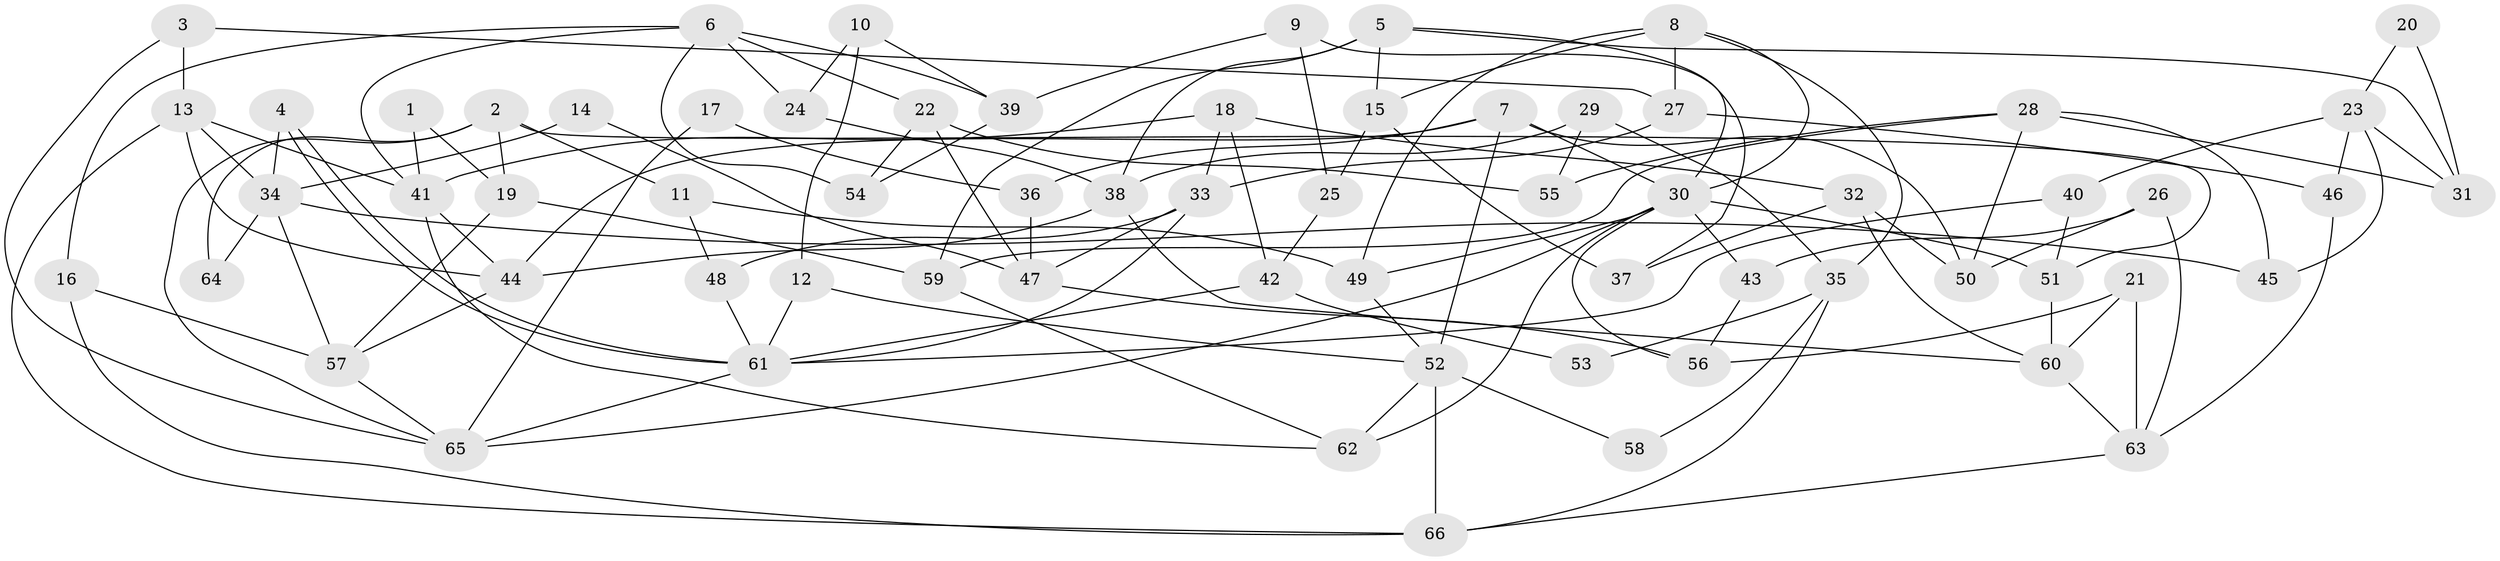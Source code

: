 // Generated by graph-tools (version 1.1) at 2025/15/03/09/25 04:15:04]
// undirected, 66 vertices, 132 edges
graph export_dot {
graph [start="1"]
  node [color=gray90,style=filled];
  1;
  2;
  3;
  4;
  5;
  6;
  7;
  8;
  9;
  10;
  11;
  12;
  13;
  14;
  15;
  16;
  17;
  18;
  19;
  20;
  21;
  22;
  23;
  24;
  25;
  26;
  27;
  28;
  29;
  30;
  31;
  32;
  33;
  34;
  35;
  36;
  37;
  38;
  39;
  40;
  41;
  42;
  43;
  44;
  45;
  46;
  47;
  48;
  49;
  50;
  51;
  52;
  53;
  54;
  55;
  56;
  57;
  58;
  59;
  60;
  61;
  62;
  63;
  64;
  65;
  66;
  1 -- 19;
  1 -- 41;
  2 -- 19;
  2 -- 65;
  2 -- 11;
  2 -- 51;
  2 -- 64;
  3 -- 27;
  3 -- 13;
  3 -- 65;
  4 -- 61;
  4 -- 61;
  4 -- 34;
  5 -- 30;
  5 -- 38;
  5 -- 15;
  5 -- 31;
  5 -- 59;
  6 -- 54;
  6 -- 39;
  6 -- 16;
  6 -- 22;
  6 -- 24;
  6 -- 41;
  7 -- 52;
  7 -- 44;
  7 -- 30;
  7 -- 36;
  7 -- 50;
  8 -- 27;
  8 -- 30;
  8 -- 15;
  8 -- 35;
  8 -- 49;
  9 -- 37;
  9 -- 25;
  9 -- 39;
  10 -- 24;
  10 -- 12;
  10 -- 39;
  11 -- 49;
  11 -- 48;
  12 -- 52;
  12 -- 61;
  13 -- 41;
  13 -- 44;
  13 -- 34;
  13 -- 66;
  14 -- 47;
  14 -- 34;
  15 -- 25;
  15 -- 37;
  16 -- 66;
  16 -- 57;
  17 -- 65;
  17 -- 36;
  18 -- 32;
  18 -- 33;
  18 -- 41;
  18 -- 42;
  19 -- 59;
  19 -- 57;
  20 -- 31;
  20 -- 23;
  21 -- 60;
  21 -- 63;
  21 -- 56;
  22 -- 47;
  22 -- 54;
  22 -- 55;
  23 -- 40;
  23 -- 31;
  23 -- 45;
  23 -- 46;
  24 -- 38;
  25 -- 42;
  26 -- 43;
  26 -- 63;
  26 -- 50;
  27 -- 46;
  27 -- 33;
  28 -- 50;
  28 -- 45;
  28 -- 31;
  28 -- 55;
  28 -- 59;
  29 -- 55;
  29 -- 35;
  29 -- 38;
  30 -- 62;
  30 -- 43;
  30 -- 49;
  30 -- 51;
  30 -- 56;
  30 -- 65;
  32 -- 50;
  32 -- 60;
  32 -- 37;
  33 -- 61;
  33 -- 48;
  33 -- 47;
  34 -- 57;
  34 -- 45;
  34 -- 64;
  35 -- 66;
  35 -- 53;
  35 -- 58;
  36 -- 47;
  38 -- 44;
  38 -- 60;
  39 -- 54;
  40 -- 51;
  40 -- 61;
  41 -- 44;
  41 -- 62;
  42 -- 61;
  42 -- 53;
  43 -- 56;
  44 -- 57;
  46 -- 63;
  47 -- 56;
  48 -- 61;
  49 -- 52;
  51 -- 60;
  52 -- 62;
  52 -- 58;
  52 -- 66;
  57 -- 65;
  59 -- 62;
  60 -- 63;
  61 -- 65;
  63 -- 66;
}
